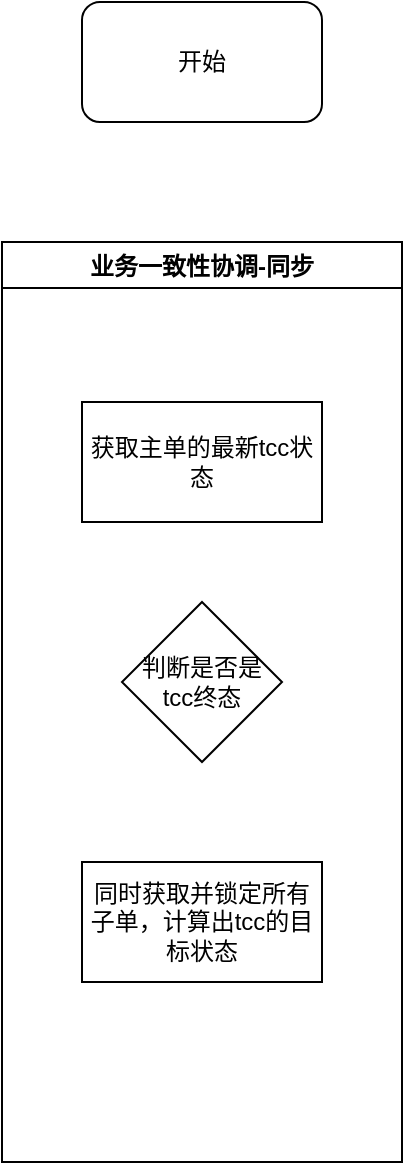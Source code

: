 <mxfile version="20.2.7" type="github">
  <diagram id="C5RBs43oDa-KdzZeNtuy" name="Page-1">
    <mxGraphModel dx="1298" dy="834" grid="1" gridSize="10" guides="1" tooltips="1" connect="1" arrows="1" fold="1" page="1" pageScale="1" pageWidth="827" pageHeight="1169" math="0" shadow="0">
      <root>
        <mxCell id="WIyWlLk6GJQsqaUBKTNV-0" />
        <mxCell id="WIyWlLk6GJQsqaUBKTNV-1" parent="WIyWlLk6GJQsqaUBKTNV-0" />
        <mxCell id="uOyHhmzB57W_WbhQQ3cj-0" value="开始" style="rounded=1;whiteSpace=wrap;html=1;" vertex="1" parent="WIyWlLk6GJQsqaUBKTNV-1">
          <mxGeometry x="200" y="80" width="120" height="60" as="geometry" />
        </mxCell>
        <mxCell id="uOyHhmzB57W_WbhQQ3cj-1" value="业务一致性协调-同步" style="swimlane;" vertex="1" parent="WIyWlLk6GJQsqaUBKTNV-1">
          <mxGeometry x="160" y="200" width="200" height="460" as="geometry" />
        </mxCell>
        <mxCell id="uOyHhmzB57W_WbhQQ3cj-2" value="获取主单的最新tcc状态" style="rounded=0;whiteSpace=wrap;html=1;" vertex="1" parent="uOyHhmzB57W_WbhQQ3cj-1">
          <mxGeometry x="40" y="80" width="120" height="60" as="geometry" />
        </mxCell>
        <mxCell id="uOyHhmzB57W_WbhQQ3cj-3" value="判断是否是&lt;br&gt;tcc终态" style="rhombus;whiteSpace=wrap;html=1;" vertex="1" parent="uOyHhmzB57W_WbhQQ3cj-1">
          <mxGeometry x="60" y="180" width="80" height="80" as="geometry" />
        </mxCell>
        <mxCell id="uOyHhmzB57W_WbhQQ3cj-4" value="同时获取并锁定所有子单，计算出tcc的目标状态" style="rounded=0;whiteSpace=wrap;html=1;" vertex="1" parent="uOyHhmzB57W_WbhQQ3cj-1">
          <mxGeometry x="40" y="310" width="120" height="60" as="geometry" />
        </mxCell>
      </root>
    </mxGraphModel>
  </diagram>
</mxfile>
